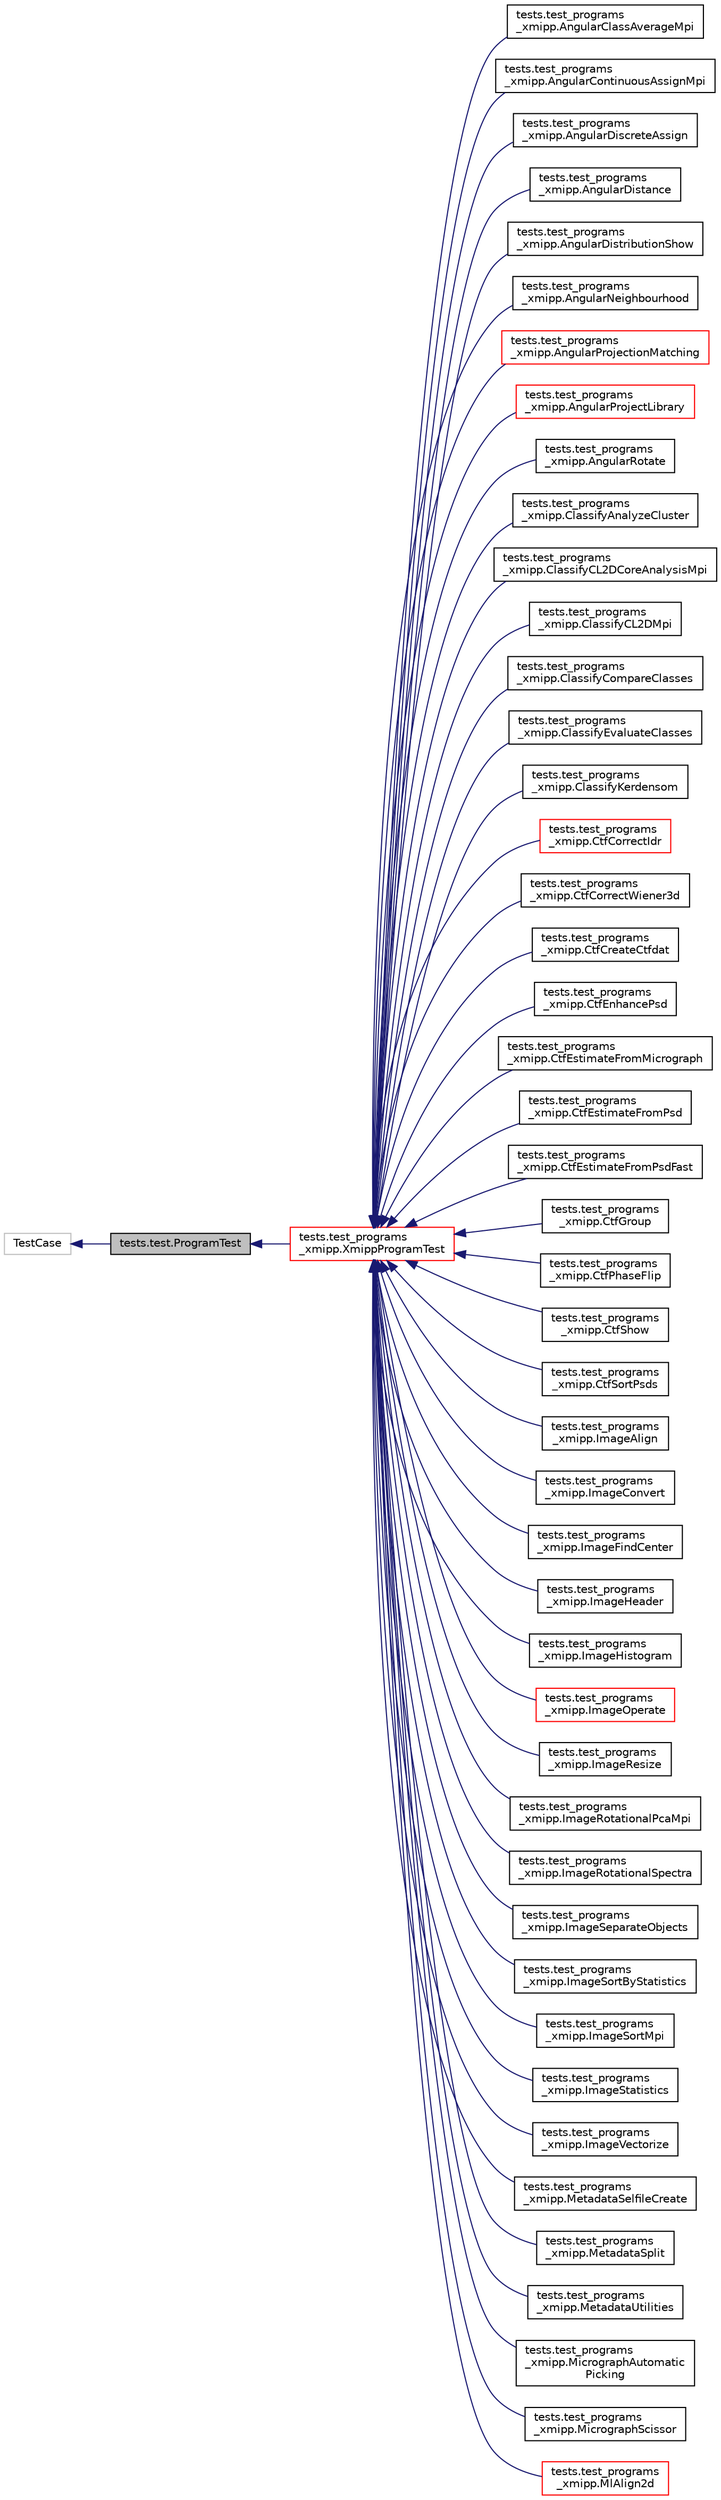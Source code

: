 digraph "tests.test.ProgramTest"
{
  edge [fontname="Helvetica",fontsize="10",labelfontname="Helvetica",labelfontsize="10"];
  node [fontname="Helvetica",fontsize="10",shape=record];
  rankdir="LR";
  Node0 [label="tests.test.ProgramTest",height=0.2,width=0.4,color="black", fillcolor="grey75", style="filled", fontcolor="black"];
  Node1 -> Node0 [dir="back",color="midnightblue",fontsize="10",style="solid",fontname="Helvetica"];
  Node1 [label="TestCase",height=0.2,width=0.4,color="grey75", fillcolor="white", style="filled"];
  Node0 -> Node2 [dir="back",color="midnightblue",fontsize="10",style="solid",fontname="Helvetica"];
  Node2 [label="tests.test_programs\l_xmipp.XmippProgramTest",height=0.2,width=0.4,color="red", fillcolor="white", style="filled",URL="$classtests_1_1test__programs__xmipp_1_1XmippProgramTest.html"];
  Node2 -> Node3 [dir="back",color="midnightblue",fontsize="10",style="solid",fontname="Helvetica"];
  Node3 [label="tests.test_programs\l_xmipp.AngularClassAverageMpi",height=0.2,width=0.4,color="black", fillcolor="white", style="filled",URL="$classtests_1_1test__programs__xmipp_1_1AngularClassAverageMpi.html"];
  Node2 -> Node4 [dir="back",color="midnightblue",fontsize="10",style="solid",fontname="Helvetica"];
  Node4 [label="tests.test_programs\l_xmipp.AngularContinuousAssignMpi",height=0.2,width=0.4,color="black", fillcolor="white", style="filled",URL="$classtests_1_1test__programs__xmipp_1_1AngularContinuousAssignMpi.html"];
  Node2 -> Node5 [dir="back",color="midnightblue",fontsize="10",style="solid",fontname="Helvetica"];
  Node5 [label="tests.test_programs\l_xmipp.AngularDiscreteAssign",height=0.2,width=0.4,color="black", fillcolor="white", style="filled",URL="$classtests_1_1test__programs__xmipp_1_1AngularDiscreteAssign.html"];
  Node2 -> Node6 [dir="back",color="midnightblue",fontsize="10",style="solid",fontname="Helvetica"];
  Node6 [label="tests.test_programs\l_xmipp.AngularDistance",height=0.2,width=0.4,color="black", fillcolor="white", style="filled",URL="$classtests_1_1test__programs__xmipp_1_1AngularDistance.html"];
  Node2 -> Node7 [dir="back",color="midnightblue",fontsize="10",style="solid",fontname="Helvetica"];
  Node7 [label="tests.test_programs\l_xmipp.AngularDistributionShow",height=0.2,width=0.4,color="black", fillcolor="white", style="filled",URL="$classtests_1_1test__programs__xmipp_1_1AngularDistributionShow.html"];
  Node2 -> Node8 [dir="back",color="midnightblue",fontsize="10",style="solid",fontname="Helvetica"];
  Node8 [label="tests.test_programs\l_xmipp.AngularNeighbourhood",height=0.2,width=0.4,color="black", fillcolor="white", style="filled",URL="$classtests_1_1test__programs__xmipp_1_1AngularNeighbourhood.html"];
  Node2 -> Node9 [dir="back",color="midnightblue",fontsize="10",style="solid",fontname="Helvetica"];
  Node9 [label="tests.test_programs\l_xmipp.AngularProjectionMatching",height=0.2,width=0.4,color="red", fillcolor="white", style="filled",URL="$classtests_1_1test__programs__xmipp_1_1AngularProjectionMatching.html"];
  Node2 -> Node11 [dir="back",color="midnightblue",fontsize="10",style="solid",fontname="Helvetica"];
  Node11 [label="tests.test_programs\l_xmipp.AngularProjectLibrary",height=0.2,width=0.4,color="red", fillcolor="white", style="filled",URL="$classtests_1_1test__programs__xmipp_1_1AngularProjectLibrary.html"];
  Node2 -> Node13 [dir="back",color="midnightblue",fontsize="10",style="solid",fontname="Helvetica"];
  Node13 [label="tests.test_programs\l_xmipp.AngularRotate",height=0.2,width=0.4,color="black", fillcolor="white", style="filled",URL="$classtests_1_1test__programs__xmipp_1_1AngularRotate.html"];
  Node2 -> Node14 [dir="back",color="midnightblue",fontsize="10",style="solid",fontname="Helvetica"];
  Node14 [label="tests.test_programs\l_xmipp.ClassifyAnalyzeCluster",height=0.2,width=0.4,color="black", fillcolor="white", style="filled",URL="$classtests_1_1test__programs__xmipp_1_1ClassifyAnalyzeCluster.html"];
  Node2 -> Node15 [dir="back",color="midnightblue",fontsize="10",style="solid",fontname="Helvetica"];
  Node15 [label="tests.test_programs\l_xmipp.ClassifyCL2DCoreAnalysisMpi",height=0.2,width=0.4,color="black", fillcolor="white", style="filled",URL="$classtests_1_1test__programs__xmipp_1_1ClassifyCL2DCoreAnalysisMpi.html"];
  Node2 -> Node16 [dir="back",color="midnightblue",fontsize="10",style="solid",fontname="Helvetica"];
  Node16 [label="tests.test_programs\l_xmipp.ClassifyCL2DMpi",height=0.2,width=0.4,color="black", fillcolor="white", style="filled",URL="$classtests_1_1test__programs__xmipp_1_1ClassifyCL2DMpi.html"];
  Node2 -> Node17 [dir="back",color="midnightblue",fontsize="10",style="solid",fontname="Helvetica"];
  Node17 [label="tests.test_programs\l_xmipp.ClassifyCompareClasses",height=0.2,width=0.4,color="black", fillcolor="white", style="filled",URL="$classtests_1_1test__programs__xmipp_1_1ClassifyCompareClasses.html"];
  Node2 -> Node18 [dir="back",color="midnightblue",fontsize="10",style="solid",fontname="Helvetica"];
  Node18 [label="tests.test_programs\l_xmipp.ClassifyEvaluateClasses",height=0.2,width=0.4,color="black", fillcolor="white", style="filled",URL="$classtests_1_1test__programs__xmipp_1_1ClassifyEvaluateClasses.html"];
  Node2 -> Node19 [dir="back",color="midnightblue",fontsize="10",style="solid",fontname="Helvetica"];
  Node19 [label="tests.test_programs\l_xmipp.ClassifyKerdensom",height=0.2,width=0.4,color="black", fillcolor="white", style="filled",URL="$classtests_1_1test__programs__xmipp_1_1ClassifyKerdensom.html"];
  Node2 -> Node20 [dir="back",color="midnightblue",fontsize="10",style="solid",fontname="Helvetica"];
  Node20 [label="tests.test_programs\l_xmipp.CtfCorrectIdr",height=0.2,width=0.4,color="red", fillcolor="white", style="filled",URL="$classtests_1_1test__programs__xmipp_1_1CtfCorrectIdr.html"];
  Node2 -> Node22 [dir="back",color="midnightblue",fontsize="10",style="solid",fontname="Helvetica"];
  Node22 [label="tests.test_programs\l_xmipp.CtfCorrectWiener3d",height=0.2,width=0.4,color="black", fillcolor="white", style="filled",URL="$classtests_1_1test__programs__xmipp_1_1CtfCorrectWiener3d.html"];
  Node2 -> Node23 [dir="back",color="midnightblue",fontsize="10",style="solid",fontname="Helvetica"];
  Node23 [label="tests.test_programs\l_xmipp.CtfCreateCtfdat",height=0.2,width=0.4,color="black", fillcolor="white", style="filled",URL="$classtests_1_1test__programs__xmipp_1_1CtfCreateCtfdat.html"];
  Node2 -> Node24 [dir="back",color="midnightblue",fontsize="10",style="solid",fontname="Helvetica"];
  Node24 [label="tests.test_programs\l_xmipp.CtfEnhancePsd",height=0.2,width=0.4,color="black", fillcolor="white", style="filled",URL="$classtests_1_1test__programs__xmipp_1_1CtfEnhancePsd.html"];
  Node2 -> Node25 [dir="back",color="midnightblue",fontsize="10",style="solid",fontname="Helvetica"];
  Node25 [label="tests.test_programs\l_xmipp.CtfEstimateFromMicrograph",height=0.2,width=0.4,color="black", fillcolor="white", style="filled",URL="$classtests_1_1test__programs__xmipp_1_1CtfEstimateFromMicrograph.html"];
  Node2 -> Node26 [dir="back",color="midnightblue",fontsize="10",style="solid",fontname="Helvetica"];
  Node26 [label="tests.test_programs\l_xmipp.CtfEstimateFromPsd",height=0.2,width=0.4,color="black", fillcolor="white", style="filled",URL="$classtests_1_1test__programs__xmipp_1_1CtfEstimateFromPsd.html"];
  Node2 -> Node27 [dir="back",color="midnightblue",fontsize="10",style="solid",fontname="Helvetica"];
  Node27 [label="tests.test_programs\l_xmipp.CtfEstimateFromPsdFast",height=0.2,width=0.4,color="black", fillcolor="white", style="filled",URL="$classtests_1_1test__programs__xmipp_1_1CtfEstimateFromPsdFast.html"];
  Node2 -> Node28 [dir="back",color="midnightblue",fontsize="10",style="solid",fontname="Helvetica"];
  Node28 [label="tests.test_programs\l_xmipp.CtfGroup",height=0.2,width=0.4,color="black", fillcolor="white", style="filled",URL="$classtests_1_1test__programs__xmipp_1_1CtfGroup.html"];
  Node2 -> Node29 [dir="back",color="midnightblue",fontsize="10",style="solid",fontname="Helvetica"];
  Node29 [label="tests.test_programs\l_xmipp.CtfPhaseFlip",height=0.2,width=0.4,color="black", fillcolor="white", style="filled",URL="$classtests_1_1test__programs__xmipp_1_1CtfPhaseFlip.html"];
  Node2 -> Node30 [dir="back",color="midnightblue",fontsize="10",style="solid",fontname="Helvetica"];
  Node30 [label="tests.test_programs\l_xmipp.CtfShow",height=0.2,width=0.4,color="black", fillcolor="white", style="filled",URL="$classtests_1_1test__programs__xmipp_1_1CtfShow.html"];
  Node2 -> Node31 [dir="back",color="midnightblue",fontsize="10",style="solid",fontname="Helvetica"];
  Node31 [label="tests.test_programs\l_xmipp.CtfSortPsds",height=0.2,width=0.4,color="black", fillcolor="white", style="filled",URL="$classtests_1_1test__programs__xmipp_1_1CtfSortPsds.html"];
  Node2 -> Node32 [dir="back",color="midnightblue",fontsize="10",style="solid",fontname="Helvetica"];
  Node32 [label="tests.test_programs\l_xmipp.ImageAlign",height=0.2,width=0.4,color="black", fillcolor="white", style="filled",URL="$classtests_1_1test__programs__xmipp_1_1ImageAlign.html"];
  Node2 -> Node33 [dir="back",color="midnightblue",fontsize="10",style="solid",fontname="Helvetica"];
  Node33 [label="tests.test_programs\l_xmipp.ImageConvert",height=0.2,width=0.4,color="black", fillcolor="white", style="filled",URL="$classtests_1_1test__programs__xmipp_1_1ImageConvert.html"];
  Node2 -> Node34 [dir="back",color="midnightblue",fontsize="10",style="solid",fontname="Helvetica"];
  Node34 [label="tests.test_programs\l_xmipp.ImageFindCenter",height=0.2,width=0.4,color="black", fillcolor="white", style="filled",URL="$classtests_1_1test__programs__xmipp_1_1ImageFindCenter.html"];
  Node2 -> Node35 [dir="back",color="midnightblue",fontsize="10",style="solid",fontname="Helvetica"];
  Node35 [label="tests.test_programs\l_xmipp.ImageHeader",height=0.2,width=0.4,color="black", fillcolor="white", style="filled",URL="$classtests_1_1test__programs__xmipp_1_1ImageHeader.html"];
  Node2 -> Node36 [dir="back",color="midnightblue",fontsize="10",style="solid",fontname="Helvetica"];
  Node36 [label="tests.test_programs\l_xmipp.ImageHistogram",height=0.2,width=0.4,color="black", fillcolor="white", style="filled",URL="$classtests_1_1test__programs__xmipp_1_1ImageHistogram.html"];
  Node2 -> Node37 [dir="back",color="midnightblue",fontsize="10",style="solid",fontname="Helvetica"];
  Node37 [label="tests.test_programs\l_xmipp.ImageOperate",height=0.2,width=0.4,color="red", fillcolor="white", style="filled",URL="$classtests_1_1test__programs__xmipp_1_1ImageOperate.html"];
  Node2 -> Node39 [dir="back",color="midnightblue",fontsize="10",style="solid",fontname="Helvetica"];
  Node39 [label="tests.test_programs\l_xmipp.ImageResize",height=0.2,width=0.4,color="black", fillcolor="white", style="filled",URL="$classtests_1_1test__programs__xmipp_1_1ImageResize.html"];
  Node2 -> Node40 [dir="back",color="midnightblue",fontsize="10",style="solid",fontname="Helvetica"];
  Node40 [label="tests.test_programs\l_xmipp.ImageRotationalPcaMpi",height=0.2,width=0.4,color="black", fillcolor="white", style="filled",URL="$classtests_1_1test__programs__xmipp_1_1ImageRotationalPcaMpi.html"];
  Node2 -> Node41 [dir="back",color="midnightblue",fontsize="10",style="solid",fontname="Helvetica"];
  Node41 [label="tests.test_programs\l_xmipp.ImageRotationalSpectra",height=0.2,width=0.4,color="black", fillcolor="white", style="filled",URL="$classtests_1_1test__programs__xmipp_1_1ImageRotationalSpectra.html"];
  Node2 -> Node42 [dir="back",color="midnightblue",fontsize="10",style="solid",fontname="Helvetica"];
  Node42 [label="tests.test_programs\l_xmipp.ImageSeparateObjects",height=0.2,width=0.4,color="black", fillcolor="white", style="filled",URL="$classtests_1_1test__programs__xmipp_1_1ImageSeparateObjects.html"];
  Node2 -> Node43 [dir="back",color="midnightblue",fontsize="10",style="solid",fontname="Helvetica"];
  Node43 [label="tests.test_programs\l_xmipp.ImageSortByStatistics",height=0.2,width=0.4,color="black", fillcolor="white", style="filled",URL="$classtests_1_1test__programs__xmipp_1_1ImageSortByStatistics.html"];
  Node2 -> Node44 [dir="back",color="midnightblue",fontsize="10",style="solid",fontname="Helvetica"];
  Node44 [label="tests.test_programs\l_xmipp.ImageSortMpi",height=0.2,width=0.4,color="black", fillcolor="white", style="filled",URL="$classtests_1_1test__programs__xmipp_1_1ImageSortMpi.html"];
  Node2 -> Node45 [dir="back",color="midnightblue",fontsize="10",style="solid",fontname="Helvetica"];
  Node45 [label="tests.test_programs\l_xmipp.ImageStatistics",height=0.2,width=0.4,color="black", fillcolor="white", style="filled",URL="$classtests_1_1test__programs__xmipp_1_1ImageStatistics.html"];
  Node2 -> Node46 [dir="back",color="midnightblue",fontsize="10",style="solid",fontname="Helvetica"];
  Node46 [label="tests.test_programs\l_xmipp.ImageVectorize",height=0.2,width=0.4,color="black", fillcolor="white", style="filled",URL="$classtests_1_1test__programs__xmipp_1_1ImageVectorize.html"];
  Node2 -> Node47 [dir="back",color="midnightblue",fontsize="10",style="solid",fontname="Helvetica"];
  Node47 [label="tests.test_programs\l_xmipp.MetadataSelfileCreate",height=0.2,width=0.4,color="black", fillcolor="white", style="filled",URL="$classtests_1_1test__programs__xmipp_1_1MetadataSelfileCreate.html"];
  Node2 -> Node48 [dir="back",color="midnightblue",fontsize="10",style="solid",fontname="Helvetica"];
  Node48 [label="tests.test_programs\l_xmipp.MetadataSplit",height=0.2,width=0.4,color="black", fillcolor="white", style="filled",URL="$classtests_1_1test__programs__xmipp_1_1MetadataSplit.html"];
  Node2 -> Node49 [dir="back",color="midnightblue",fontsize="10",style="solid",fontname="Helvetica"];
  Node49 [label="tests.test_programs\l_xmipp.MetadataUtilities",height=0.2,width=0.4,color="black", fillcolor="white", style="filled",URL="$classtests_1_1test__programs__xmipp_1_1MetadataUtilities.html"];
  Node2 -> Node50 [dir="back",color="midnightblue",fontsize="10",style="solid",fontname="Helvetica"];
  Node50 [label="tests.test_programs\l_xmipp.MicrographAutomatic\lPicking",height=0.2,width=0.4,color="black", fillcolor="white", style="filled",URL="$classtests_1_1test__programs__xmipp_1_1MicrographAutomaticPicking.html"];
  Node2 -> Node51 [dir="back",color="midnightblue",fontsize="10",style="solid",fontname="Helvetica"];
  Node51 [label="tests.test_programs\l_xmipp.MicrographScissor",height=0.2,width=0.4,color="black", fillcolor="white", style="filled",URL="$classtests_1_1test__programs__xmipp_1_1MicrographScissor.html"];
  Node2 -> Node52 [dir="back",color="midnightblue",fontsize="10",style="solid",fontname="Helvetica"];
  Node52 [label="tests.test_programs\l_xmipp.MlAlign2d",height=0.2,width=0.4,color="red", fillcolor="white", style="filled",URL="$classtests_1_1test__programs__xmipp_1_1MlAlign2d.html"];
}
